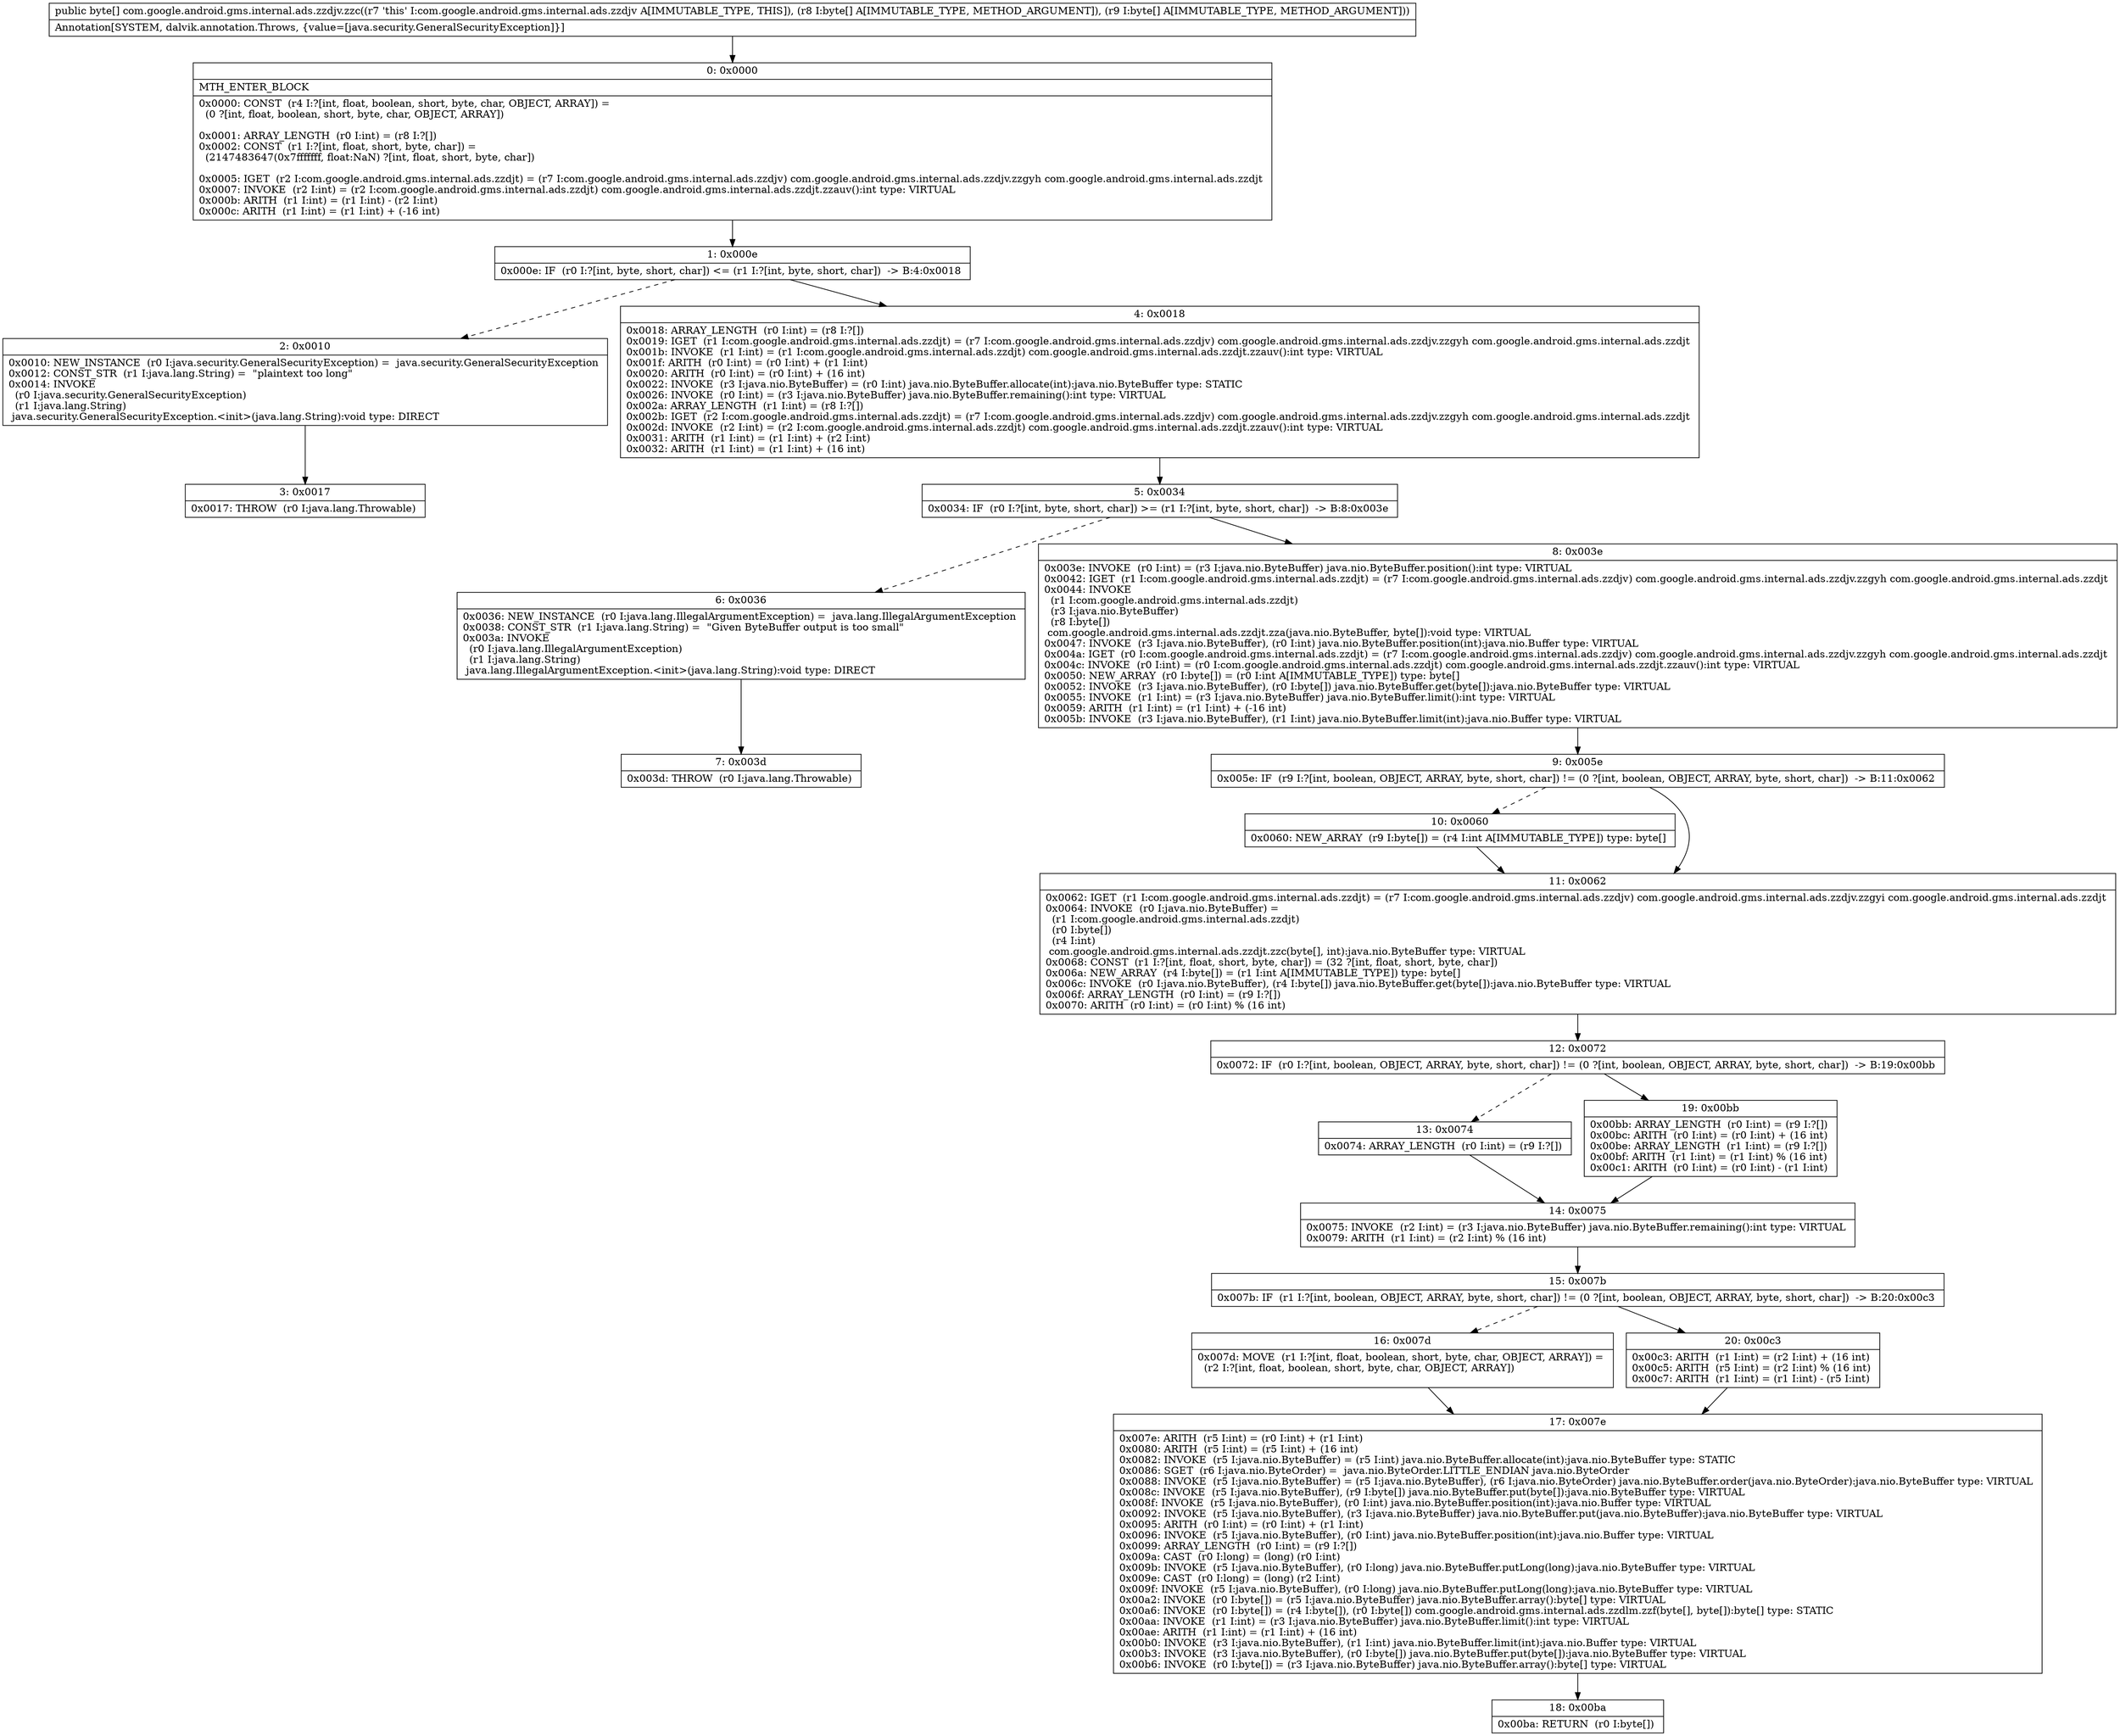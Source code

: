 digraph "CFG forcom.google.android.gms.internal.ads.zzdjv.zzc([B[B)[B" {
Node_0 [shape=record,label="{0\:\ 0x0000|MTH_ENTER_BLOCK\l|0x0000: CONST  (r4 I:?[int, float, boolean, short, byte, char, OBJECT, ARRAY]) = \l  (0 ?[int, float, boolean, short, byte, char, OBJECT, ARRAY])\l \l0x0001: ARRAY_LENGTH  (r0 I:int) = (r8 I:?[]) \l0x0002: CONST  (r1 I:?[int, float, short, byte, char]) = \l  (2147483647(0x7fffffff, float:NaN) ?[int, float, short, byte, char])\l \l0x0005: IGET  (r2 I:com.google.android.gms.internal.ads.zzdjt) = (r7 I:com.google.android.gms.internal.ads.zzdjv) com.google.android.gms.internal.ads.zzdjv.zzgyh com.google.android.gms.internal.ads.zzdjt \l0x0007: INVOKE  (r2 I:int) = (r2 I:com.google.android.gms.internal.ads.zzdjt) com.google.android.gms.internal.ads.zzdjt.zzauv():int type: VIRTUAL \l0x000b: ARITH  (r1 I:int) = (r1 I:int) \- (r2 I:int) \l0x000c: ARITH  (r1 I:int) = (r1 I:int) + (\-16 int) \l}"];
Node_1 [shape=record,label="{1\:\ 0x000e|0x000e: IF  (r0 I:?[int, byte, short, char]) \<= (r1 I:?[int, byte, short, char])  \-\> B:4:0x0018 \l}"];
Node_2 [shape=record,label="{2\:\ 0x0010|0x0010: NEW_INSTANCE  (r0 I:java.security.GeneralSecurityException) =  java.security.GeneralSecurityException \l0x0012: CONST_STR  (r1 I:java.lang.String) =  \"plaintext too long\" \l0x0014: INVOKE  \l  (r0 I:java.security.GeneralSecurityException)\l  (r1 I:java.lang.String)\l java.security.GeneralSecurityException.\<init\>(java.lang.String):void type: DIRECT \l}"];
Node_3 [shape=record,label="{3\:\ 0x0017|0x0017: THROW  (r0 I:java.lang.Throwable) \l}"];
Node_4 [shape=record,label="{4\:\ 0x0018|0x0018: ARRAY_LENGTH  (r0 I:int) = (r8 I:?[]) \l0x0019: IGET  (r1 I:com.google.android.gms.internal.ads.zzdjt) = (r7 I:com.google.android.gms.internal.ads.zzdjv) com.google.android.gms.internal.ads.zzdjv.zzgyh com.google.android.gms.internal.ads.zzdjt \l0x001b: INVOKE  (r1 I:int) = (r1 I:com.google.android.gms.internal.ads.zzdjt) com.google.android.gms.internal.ads.zzdjt.zzauv():int type: VIRTUAL \l0x001f: ARITH  (r0 I:int) = (r0 I:int) + (r1 I:int) \l0x0020: ARITH  (r0 I:int) = (r0 I:int) + (16 int) \l0x0022: INVOKE  (r3 I:java.nio.ByteBuffer) = (r0 I:int) java.nio.ByteBuffer.allocate(int):java.nio.ByteBuffer type: STATIC \l0x0026: INVOKE  (r0 I:int) = (r3 I:java.nio.ByteBuffer) java.nio.ByteBuffer.remaining():int type: VIRTUAL \l0x002a: ARRAY_LENGTH  (r1 I:int) = (r8 I:?[]) \l0x002b: IGET  (r2 I:com.google.android.gms.internal.ads.zzdjt) = (r7 I:com.google.android.gms.internal.ads.zzdjv) com.google.android.gms.internal.ads.zzdjv.zzgyh com.google.android.gms.internal.ads.zzdjt \l0x002d: INVOKE  (r2 I:int) = (r2 I:com.google.android.gms.internal.ads.zzdjt) com.google.android.gms.internal.ads.zzdjt.zzauv():int type: VIRTUAL \l0x0031: ARITH  (r1 I:int) = (r1 I:int) + (r2 I:int) \l0x0032: ARITH  (r1 I:int) = (r1 I:int) + (16 int) \l}"];
Node_5 [shape=record,label="{5\:\ 0x0034|0x0034: IF  (r0 I:?[int, byte, short, char]) \>= (r1 I:?[int, byte, short, char])  \-\> B:8:0x003e \l}"];
Node_6 [shape=record,label="{6\:\ 0x0036|0x0036: NEW_INSTANCE  (r0 I:java.lang.IllegalArgumentException) =  java.lang.IllegalArgumentException \l0x0038: CONST_STR  (r1 I:java.lang.String) =  \"Given ByteBuffer output is too small\" \l0x003a: INVOKE  \l  (r0 I:java.lang.IllegalArgumentException)\l  (r1 I:java.lang.String)\l java.lang.IllegalArgumentException.\<init\>(java.lang.String):void type: DIRECT \l}"];
Node_7 [shape=record,label="{7\:\ 0x003d|0x003d: THROW  (r0 I:java.lang.Throwable) \l}"];
Node_8 [shape=record,label="{8\:\ 0x003e|0x003e: INVOKE  (r0 I:int) = (r3 I:java.nio.ByteBuffer) java.nio.ByteBuffer.position():int type: VIRTUAL \l0x0042: IGET  (r1 I:com.google.android.gms.internal.ads.zzdjt) = (r7 I:com.google.android.gms.internal.ads.zzdjv) com.google.android.gms.internal.ads.zzdjv.zzgyh com.google.android.gms.internal.ads.zzdjt \l0x0044: INVOKE  \l  (r1 I:com.google.android.gms.internal.ads.zzdjt)\l  (r3 I:java.nio.ByteBuffer)\l  (r8 I:byte[])\l com.google.android.gms.internal.ads.zzdjt.zza(java.nio.ByteBuffer, byte[]):void type: VIRTUAL \l0x0047: INVOKE  (r3 I:java.nio.ByteBuffer), (r0 I:int) java.nio.ByteBuffer.position(int):java.nio.Buffer type: VIRTUAL \l0x004a: IGET  (r0 I:com.google.android.gms.internal.ads.zzdjt) = (r7 I:com.google.android.gms.internal.ads.zzdjv) com.google.android.gms.internal.ads.zzdjv.zzgyh com.google.android.gms.internal.ads.zzdjt \l0x004c: INVOKE  (r0 I:int) = (r0 I:com.google.android.gms.internal.ads.zzdjt) com.google.android.gms.internal.ads.zzdjt.zzauv():int type: VIRTUAL \l0x0050: NEW_ARRAY  (r0 I:byte[]) = (r0 I:int A[IMMUTABLE_TYPE]) type: byte[] \l0x0052: INVOKE  (r3 I:java.nio.ByteBuffer), (r0 I:byte[]) java.nio.ByteBuffer.get(byte[]):java.nio.ByteBuffer type: VIRTUAL \l0x0055: INVOKE  (r1 I:int) = (r3 I:java.nio.ByteBuffer) java.nio.ByteBuffer.limit():int type: VIRTUAL \l0x0059: ARITH  (r1 I:int) = (r1 I:int) + (\-16 int) \l0x005b: INVOKE  (r3 I:java.nio.ByteBuffer), (r1 I:int) java.nio.ByteBuffer.limit(int):java.nio.Buffer type: VIRTUAL \l}"];
Node_9 [shape=record,label="{9\:\ 0x005e|0x005e: IF  (r9 I:?[int, boolean, OBJECT, ARRAY, byte, short, char]) != (0 ?[int, boolean, OBJECT, ARRAY, byte, short, char])  \-\> B:11:0x0062 \l}"];
Node_10 [shape=record,label="{10\:\ 0x0060|0x0060: NEW_ARRAY  (r9 I:byte[]) = (r4 I:int A[IMMUTABLE_TYPE]) type: byte[] \l}"];
Node_11 [shape=record,label="{11\:\ 0x0062|0x0062: IGET  (r1 I:com.google.android.gms.internal.ads.zzdjt) = (r7 I:com.google.android.gms.internal.ads.zzdjv) com.google.android.gms.internal.ads.zzdjv.zzgyi com.google.android.gms.internal.ads.zzdjt \l0x0064: INVOKE  (r0 I:java.nio.ByteBuffer) = \l  (r1 I:com.google.android.gms.internal.ads.zzdjt)\l  (r0 I:byte[])\l  (r4 I:int)\l com.google.android.gms.internal.ads.zzdjt.zzc(byte[], int):java.nio.ByteBuffer type: VIRTUAL \l0x0068: CONST  (r1 I:?[int, float, short, byte, char]) = (32 ?[int, float, short, byte, char]) \l0x006a: NEW_ARRAY  (r4 I:byte[]) = (r1 I:int A[IMMUTABLE_TYPE]) type: byte[] \l0x006c: INVOKE  (r0 I:java.nio.ByteBuffer), (r4 I:byte[]) java.nio.ByteBuffer.get(byte[]):java.nio.ByteBuffer type: VIRTUAL \l0x006f: ARRAY_LENGTH  (r0 I:int) = (r9 I:?[]) \l0x0070: ARITH  (r0 I:int) = (r0 I:int) % (16 int) \l}"];
Node_12 [shape=record,label="{12\:\ 0x0072|0x0072: IF  (r0 I:?[int, boolean, OBJECT, ARRAY, byte, short, char]) != (0 ?[int, boolean, OBJECT, ARRAY, byte, short, char])  \-\> B:19:0x00bb \l}"];
Node_13 [shape=record,label="{13\:\ 0x0074|0x0074: ARRAY_LENGTH  (r0 I:int) = (r9 I:?[]) \l}"];
Node_14 [shape=record,label="{14\:\ 0x0075|0x0075: INVOKE  (r2 I:int) = (r3 I:java.nio.ByteBuffer) java.nio.ByteBuffer.remaining():int type: VIRTUAL \l0x0079: ARITH  (r1 I:int) = (r2 I:int) % (16 int) \l}"];
Node_15 [shape=record,label="{15\:\ 0x007b|0x007b: IF  (r1 I:?[int, boolean, OBJECT, ARRAY, byte, short, char]) != (0 ?[int, boolean, OBJECT, ARRAY, byte, short, char])  \-\> B:20:0x00c3 \l}"];
Node_16 [shape=record,label="{16\:\ 0x007d|0x007d: MOVE  (r1 I:?[int, float, boolean, short, byte, char, OBJECT, ARRAY]) = \l  (r2 I:?[int, float, boolean, short, byte, char, OBJECT, ARRAY])\l \l}"];
Node_17 [shape=record,label="{17\:\ 0x007e|0x007e: ARITH  (r5 I:int) = (r0 I:int) + (r1 I:int) \l0x0080: ARITH  (r5 I:int) = (r5 I:int) + (16 int) \l0x0082: INVOKE  (r5 I:java.nio.ByteBuffer) = (r5 I:int) java.nio.ByteBuffer.allocate(int):java.nio.ByteBuffer type: STATIC \l0x0086: SGET  (r6 I:java.nio.ByteOrder) =  java.nio.ByteOrder.LITTLE_ENDIAN java.nio.ByteOrder \l0x0088: INVOKE  (r5 I:java.nio.ByteBuffer) = (r5 I:java.nio.ByteBuffer), (r6 I:java.nio.ByteOrder) java.nio.ByteBuffer.order(java.nio.ByteOrder):java.nio.ByteBuffer type: VIRTUAL \l0x008c: INVOKE  (r5 I:java.nio.ByteBuffer), (r9 I:byte[]) java.nio.ByteBuffer.put(byte[]):java.nio.ByteBuffer type: VIRTUAL \l0x008f: INVOKE  (r5 I:java.nio.ByteBuffer), (r0 I:int) java.nio.ByteBuffer.position(int):java.nio.Buffer type: VIRTUAL \l0x0092: INVOKE  (r5 I:java.nio.ByteBuffer), (r3 I:java.nio.ByteBuffer) java.nio.ByteBuffer.put(java.nio.ByteBuffer):java.nio.ByteBuffer type: VIRTUAL \l0x0095: ARITH  (r0 I:int) = (r0 I:int) + (r1 I:int) \l0x0096: INVOKE  (r5 I:java.nio.ByteBuffer), (r0 I:int) java.nio.ByteBuffer.position(int):java.nio.Buffer type: VIRTUAL \l0x0099: ARRAY_LENGTH  (r0 I:int) = (r9 I:?[]) \l0x009a: CAST  (r0 I:long) = (long) (r0 I:int) \l0x009b: INVOKE  (r5 I:java.nio.ByteBuffer), (r0 I:long) java.nio.ByteBuffer.putLong(long):java.nio.ByteBuffer type: VIRTUAL \l0x009e: CAST  (r0 I:long) = (long) (r2 I:int) \l0x009f: INVOKE  (r5 I:java.nio.ByteBuffer), (r0 I:long) java.nio.ByteBuffer.putLong(long):java.nio.ByteBuffer type: VIRTUAL \l0x00a2: INVOKE  (r0 I:byte[]) = (r5 I:java.nio.ByteBuffer) java.nio.ByteBuffer.array():byte[] type: VIRTUAL \l0x00a6: INVOKE  (r0 I:byte[]) = (r4 I:byte[]), (r0 I:byte[]) com.google.android.gms.internal.ads.zzdlm.zzf(byte[], byte[]):byte[] type: STATIC \l0x00aa: INVOKE  (r1 I:int) = (r3 I:java.nio.ByteBuffer) java.nio.ByteBuffer.limit():int type: VIRTUAL \l0x00ae: ARITH  (r1 I:int) = (r1 I:int) + (16 int) \l0x00b0: INVOKE  (r3 I:java.nio.ByteBuffer), (r1 I:int) java.nio.ByteBuffer.limit(int):java.nio.Buffer type: VIRTUAL \l0x00b3: INVOKE  (r3 I:java.nio.ByteBuffer), (r0 I:byte[]) java.nio.ByteBuffer.put(byte[]):java.nio.ByteBuffer type: VIRTUAL \l0x00b6: INVOKE  (r0 I:byte[]) = (r3 I:java.nio.ByteBuffer) java.nio.ByteBuffer.array():byte[] type: VIRTUAL \l}"];
Node_18 [shape=record,label="{18\:\ 0x00ba|0x00ba: RETURN  (r0 I:byte[]) \l}"];
Node_19 [shape=record,label="{19\:\ 0x00bb|0x00bb: ARRAY_LENGTH  (r0 I:int) = (r9 I:?[]) \l0x00bc: ARITH  (r0 I:int) = (r0 I:int) + (16 int) \l0x00be: ARRAY_LENGTH  (r1 I:int) = (r9 I:?[]) \l0x00bf: ARITH  (r1 I:int) = (r1 I:int) % (16 int) \l0x00c1: ARITH  (r0 I:int) = (r0 I:int) \- (r1 I:int) \l}"];
Node_20 [shape=record,label="{20\:\ 0x00c3|0x00c3: ARITH  (r1 I:int) = (r2 I:int) + (16 int) \l0x00c5: ARITH  (r5 I:int) = (r2 I:int) % (16 int) \l0x00c7: ARITH  (r1 I:int) = (r1 I:int) \- (r5 I:int) \l}"];
MethodNode[shape=record,label="{public byte[] com.google.android.gms.internal.ads.zzdjv.zzc((r7 'this' I:com.google.android.gms.internal.ads.zzdjv A[IMMUTABLE_TYPE, THIS]), (r8 I:byte[] A[IMMUTABLE_TYPE, METHOD_ARGUMENT]), (r9 I:byte[] A[IMMUTABLE_TYPE, METHOD_ARGUMENT]))  | Annotation[SYSTEM, dalvik.annotation.Throws, \{value=[java.security.GeneralSecurityException]\}]\l}"];
MethodNode -> Node_0;
Node_0 -> Node_1;
Node_1 -> Node_2[style=dashed];
Node_1 -> Node_4;
Node_2 -> Node_3;
Node_4 -> Node_5;
Node_5 -> Node_6[style=dashed];
Node_5 -> Node_8;
Node_6 -> Node_7;
Node_8 -> Node_9;
Node_9 -> Node_10[style=dashed];
Node_9 -> Node_11;
Node_10 -> Node_11;
Node_11 -> Node_12;
Node_12 -> Node_13[style=dashed];
Node_12 -> Node_19;
Node_13 -> Node_14;
Node_14 -> Node_15;
Node_15 -> Node_16[style=dashed];
Node_15 -> Node_20;
Node_16 -> Node_17;
Node_17 -> Node_18;
Node_19 -> Node_14;
Node_20 -> Node_17;
}

